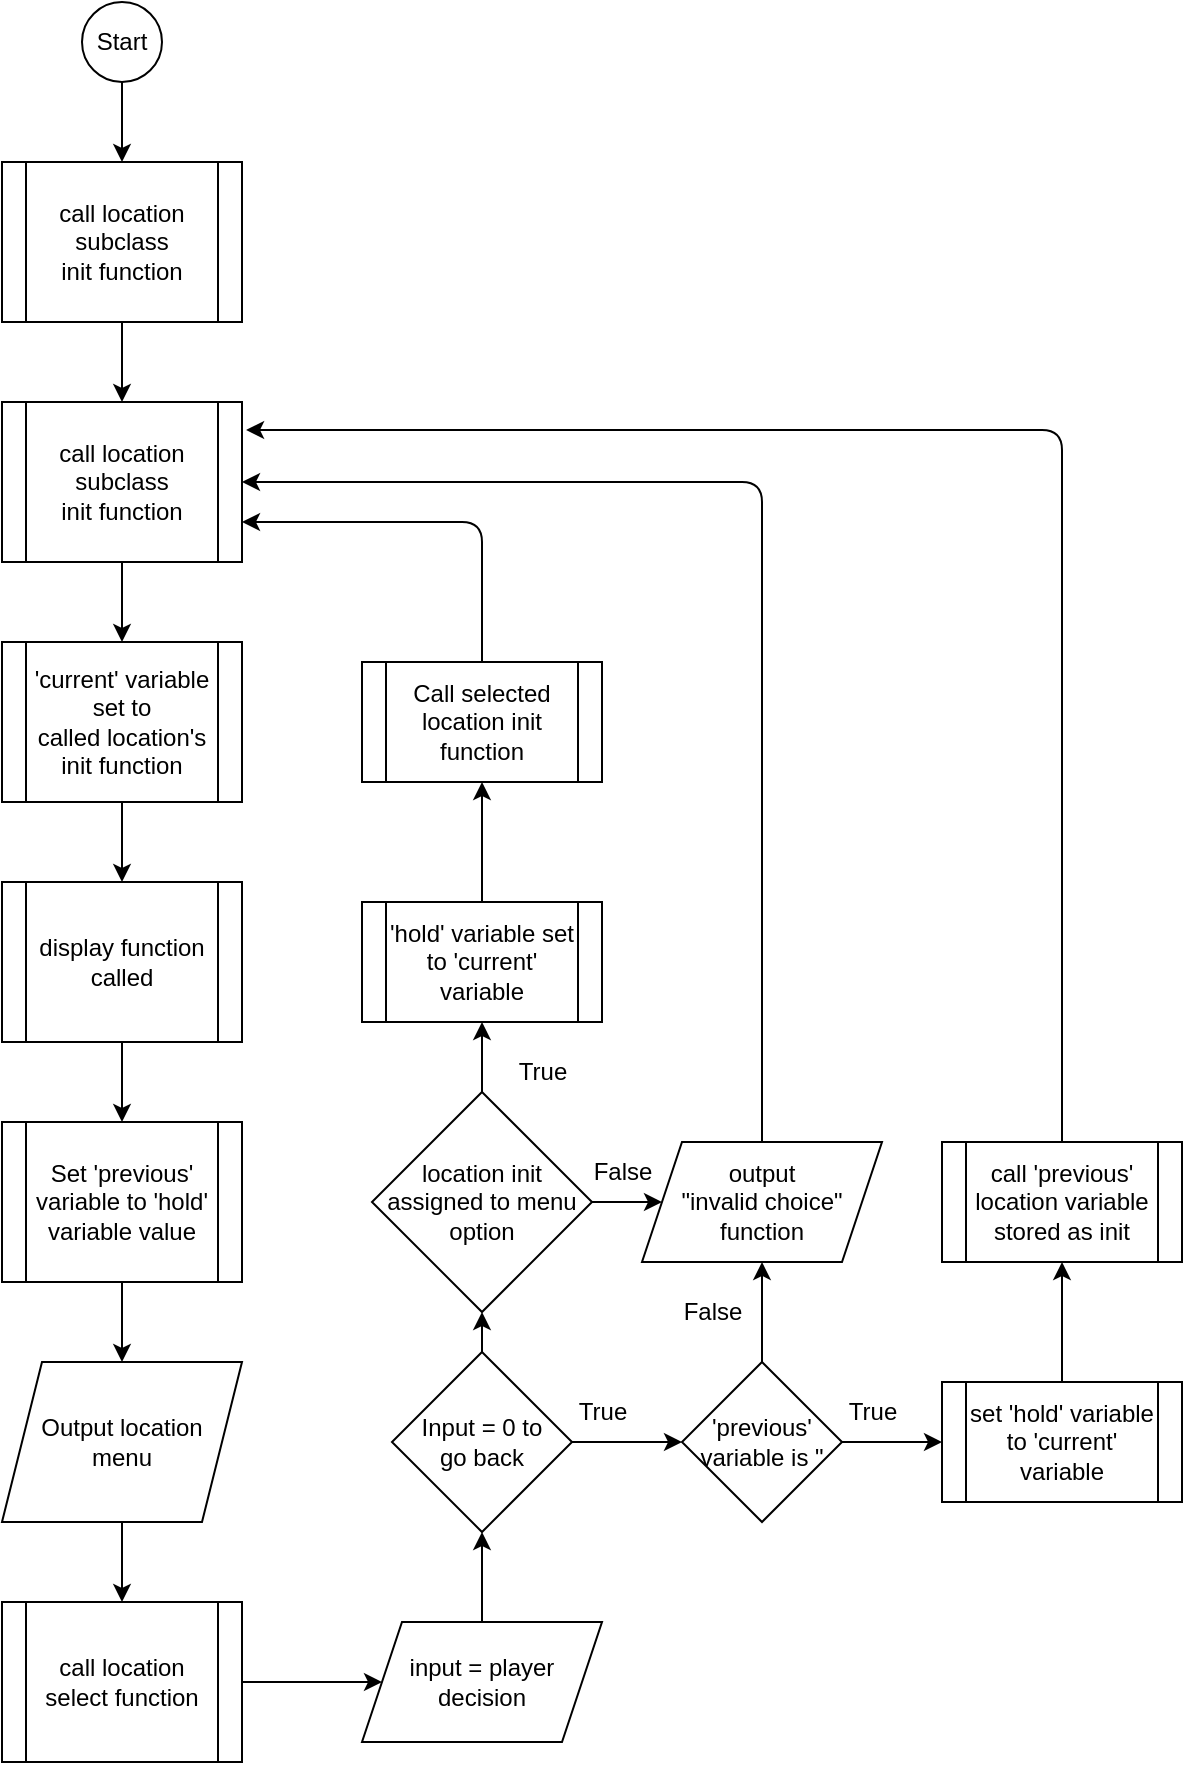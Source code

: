 <mxfile>
    <diagram id="kjtag-YSdcaUNRsOjh6R" name="Page-1">
        <mxGraphModel dx="938" dy="862" grid="1" gridSize="10" guides="1" tooltips="1" connect="1" arrows="1" fold="1" page="1" pageScale="1" pageWidth="1169" pageHeight="1654" math="0" shadow="0">
            <root>
                <mxCell id="0"/>
                <mxCell id="1" parent="0"/>
                <mxCell id="17" style="edgeStyle=none;html=1;exitX=0.5;exitY=1;exitDx=0;exitDy=0;entryX=0.5;entryY=0;entryDx=0;entryDy=0;" parent="1" source="2" edge="1">
                    <mxGeometry relative="1" as="geometry">
                        <mxPoint x="120.0" y="120" as="targetPoint"/>
                    </mxGeometry>
                </mxCell>
                <mxCell id="2" value="Start" style="ellipse;whiteSpace=wrap;html=1;" parent="1" vertex="1">
                    <mxGeometry x="100" y="40" width="40" height="40" as="geometry"/>
                </mxCell>
                <mxCell id="30" style="edgeStyle=none;html=1;exitX=0.5;exitY=1;exitDx=0;exitDy=0;entryX=0.5;entryY=0;entryDx=0;entryDy=0;" parent="1" target="14" edge="1">
                    <mxGeometry relative="1" as="geometry">
                        <mxPoint x="120.0" y="200" as="sourcePoint"/>
                    </mxGeometry>
                </mxCell>
                <mxCell id="34" style="edgeStyle=none;html=1;exitX=0.5;exitY=1;exitDx=0;exitDy=0;entryX=0.5;entryY=0;entryDx=0;entryDy=0;" parent="1" source="14" target="16" edge="1">
                    <mxGeometry relative="1" as="geometry"/>
                </mxCell>
                <mxCell id="14" value="call location&lt;br&gt;subclass&lt;br&gt;init function" style="shape=process;whiteSpace=wrap;html=1;backgroundOutline=1;" parent="1" vertex="1">
                    <mxGeometry x="60" y="240" width="120" height="80" as="geometry"/>
                </mxCell>
                <mxCell id="52" style="edgeStyle=none;html=1;exitX=0.5;exitY=1;exitDx=0;exitDy=0;entryX=0.5;entryY=0;entryDx=0;entryDy=0;" parent="1" source="16" target="21" edge="1">
                    <mxGeometry relative="1" as="geometry"/>
                </mxCell>
                <mxCell id="16" value="'current' variable set to&lt;br&gt;called location's&lt;br&gt;init function" style="shape=process;whiteSpace=wrap;html=1;backgroundOutline=1;" parent="1" vertex="1">
                    <mxGeometry x="60" y="360" width="120" height="80" as="geometry"/>
                </mxCell>
                <mxCell id="38" style="edgeStyle=none;html=1;exitX=0.5;exitY=1;exitDx=0;exitDy=0;entryX=0.5;entryY=0;entryDx=0;entryDy=0;" parent="1" source="21" target="22" edge="1">
                    <mxGeometry relative="1" as="geometry"/>
                </mxCell>
                <mxCell id="21" value="display function called" style="shape=process;whiteSpace=wrap;html=1;backgroundOutline=1;" parent="1" vertex="1">
                    <mxGeometry x="60" y="480" width="120" height="80" as="geometry"/>
                </mxCell>
                <mxCell id="39" style="edgeStyle=none;html=1;exitX=0.5;exitY=1;exitDx=0;exitDy=0;" parent="1" source="22" target="28" edge="1">
                    <mxGeometry relative="1" as="geometry"/>
                </mxCell>
                <mxCell id="22" value="Set 'previous' variable to 'hold' variable value" style="shape=process;whiteSpace=wrap;html=1;backgroundOutline=1;" parent="1" vertex="1">
                    <mxGeometry x="60" y="600" width="120" height="80" as="geometry"/>
                </mxCell>
                <mxCell id="41" style="edgeStyle=none;html=1;exitX=1;exitY=0.5;exitDx=0;exitDy=0;entryX=0;entryY=0.5;entryDx=0;entryDy=0;" parent="1" source="23" target="29" edge="1">
                    <mxGeometry relative="1" as="geometry"/>
                </mxCell>
                <mxCell id="23" value="call location select function" style="shape=process;whiteSpace=wrap;html=1;backgroundOutline=1;" parent="1" vertex="1">
                    <mxGeometry x="60" y="840" width="120" height="80" as="geometry"/>
                </mxCell>
                <mxCell id="43" style="edgeStyle=none;html=1;exitX=1;exitY=0.5;exitDx=0;exitDy=0;entryX=0;entryY=0.5;entryDx=0;entryDy=0;" parent="1" source="25" target="32" edge="1">
                    <mxGeometry relative="1" as="geometry"/>
                </mxCell>
                <mxCell id="59" style="edgeStyle=none;html=1;exitX=0.5;exitY=0;exitDx=0;exitDy=0;entryX=0.5;entryY=1;entryDx=0;entryDy=0;" parent="1" source="25" target="55" edge="1">
                    <mxGeometry relative="1" as="geometry"/>
                </mxCell>
                <mxCell id="25" value="Input = 0 to&lt;br&gt;go back" style="rhombus;whiteSpace=wrap;html=1;" parent="1" vertex="1">
                    <mxGeometry x="255" y="715" width="90" height="90" as="geometry"/>
                </mxCell>
                <mxCell id="40" style="edgeStyle=none;html=1;exitX=0.5;exitY=1;exitDx=0;exitDy=0;entryX=0.5;entryY=0;entryDx=0;entryDy=0;" parent="1" source="28" target="23" edge="1">
                    <mxGeometry relative="1" as="geometry"/>
                </mxCell>
                <mxCell id="28" value="Output location&lt;br&gt;menu" style="shape=parallelogram;perimeter=parallelogramPerimeter;whiteSpace=wrap;html=1;fixedSize=1;" parent="1" vertex="1">
                    <mxGeometry x="60" y="720" width="120" height="80" as="geometry"/>
                </mxCell>
                <mxCell id="42" style="edgeStyle=none;html=1;exitX=0.5;exitY=0;exitDx=0;exitDy=0;entryX=0.5;entryY=1;entryDx=0;entryDy=0;" parent="1" source="29" target="25" edge="1">
                    <mxGeometry relative="1" as="geometry"/>
                </mxCell>
                <mxCell id="29" value="input = player decision" style="shape=parallelogram;perimeter=parallelogramPerimeter;whiteSpace=wrap;html=1;fixedSize=1;" parent="1" vertex="1">
                    <mxGeometry x="240" y="850" width="120" height="60" as="geometry"/>
                </mxCell>
                <mxCell id="66" style="edgeStyle=none;html=1;exitX=0.5;exitY=0;exitDx=0;exitDy=0;entryX=1.017;entryY=0.175;entryDx=0;entryDy=0;entryPerimeter=0;" parent="1" source="31" target="14" edge="1">
                    <mxGeometry relative="1" as="geometry">
                        <Array as="points">
                            <mxPoint x="590" y="254"/>
                        </Array>
                    </mxGeometry>
                </mxCell>
                <mxCell id="31" value="call 'previous' location variable stored as init" style="shape=process;whiteSpace=wrap;html=1;backgroundOutline=1;" parent="1" vertex="1">
                    <mxGeometry x="530" y="610" width="120" height="60" as="geometry"/>
                </mxCell>
                <mxCell id="45" style="edgeStyle=none;html=1;exitX=0.5;exitY=0;exitDx=0;exitDy=0;entryX=0.5;entryY=1;entryDx=0;entryDy=0;" parent="1" source="32" target="33" edge="1">
                    <mxGeometry relative="1" as="geometry"/>
                </mxCell>
                <mxCell id="50" style="edgeStyle=none;html=1;exitX=1;exitY=0.5;exitDx=0;exitDy=0;entryX=0;entryY=0.5;entryDx=0;entryDy=0;" parent="1" source="32" target="49" edge="1">
                    <mxGeometry relative="1" as="geometry"/>
                </mxCell>
                <mxCell id="32" value="'previous' variable is &quot;" style="rhombus;whiteSpace=wrap;html=1;" parent="1" vertex="1">
                    <mxGeometry x="400" y="720" width="80" height="80" as="geometry"/>
                </mxCell>
                <mxCell id="53" style="edgeStyle=none;html=1;exitX=0.5;exitY=0;exitDx=0;exitDy=0;entryX=1;entryY=0.5;entryDx=0;entryDy=0;" parent="1" source="33" target="14" edge="1">
                    <mxGeometry relative="1" as="geometry">
                        <mxPoint x="220" y="290" as="targetPoint"/>
                        <Array as="points">
                            <mxPoint x="440" y="280"/>
                        </Array>
                    </mxGeometry>
                </mxCell>
                <mxCell id="33" value="output &lt;br&gt;&quot;invalid choice&quot; function" style="shape=parallelogram;perimeter=parallelogramPerimeter;whiteSpace=wrap;html=1;fixedSize=1;" parent="1" vertex="1">
                    <mxGeometry x="380" y="610" width="120" height="60" as="geometry"/>
                </mxCell>
                <mxCell id="46" value="True" style="text;html=1;align=center;verticalAlign=middle;resizable=0;points=[];autosize=1;strokeColor=none;fillColor=none;" parent="1" vertex="1">
                    <mxGeometry x="335" y="730" width="50" height="30" as="geometry"/>
                </mxCell>
                <mxCell id="47" value="True" style="text;html=1;align=center;verticalAlign=middle;resizable=0;points=[];autosize=1;strokeColor=none;fillColor=none;" parent="1" vertex="1">
                    <mxGeometry x="470" y="730" width="50" height="30" as="geometry"/>
                </mxCell>
                <mxCell id="48" value="False" style="text;html=1;align=center;verticalAlign=middle;resizable=0;points=[];autosize=1;strokeColor=none;fillColor=none;" parent="1" vertex="1">
                    <mxGeometry x="390" y="680" width="50" height="30" as="geometry"/>
                </mxCell>
                <mxCell id="51" style="edgeStyle=none;html=1;exitX=0.5;exitY=1;exitDx=0;exitDy=0;" parent="1" source="49" target="31" edge="1">
                    <mxGeometry relative="1" as="geometry"/>
                </mxCell>
                <mxCell id="49" value="set 'hold' variable to 'current' variable" style="shape=process;whiteSpace=wrap;html=1;backgroundOutline=1;" parent="1" vertex="1">
                    <mxGeometry x="530" y="730" width="120" height="60" as="geometry"/>
                </mxCell>
                <mxCell id="63" style="edgeStyle=none;html=1;exitX=0.5;exitY=0;exitDx=0;exitDy=0;entryX=0.5;entryY=1;entryDx=0;entryDy=0;" parent="1" source="54" target="62" edge="1">
                    <mxGeometry relative="1" as="geometry"/>
                </mxCell>
                <mxCell id="54" value="'hold' variable set to 'current' variable" style="shape=process;whiteSpace=wrap;html=1;backgroundOutline=1;" parent="1" vertex="1">
                    <mxGeometry x="240" y="490" width="120" height="60" as="geometry"/>
                </mxCell>
                <mxCell id="57" style="edgeStyle=none;html=1;exitX=1;exitY=0.5;exitDx=0;exitDy=0;entryX=0;entryY=0.5;entryDx=0;entryDy=0;" parent="1" source="55" target="33" edge="1">
                    <mxGeometry relative="1" as="geometry"/>
                </mxCell>
                <mxCell id="60" style="edgeStyle=none;html=1;exitX=0.5;exitY=0;exitDx=0;exitDy=0;entryX=0.5;entryY=1;entryDx=0;entryDy=0;" parent="1" source="55" target="54" edge="1">
                    <mxGeometry relative="1" as="geometry"/>
                </mxCell>
                <mxCell id="55" value="location init assigned to menu option" style="rhombus;whiteSpace=wrap;html=1;" parent="1" vertex="1">
                    <mxGeometry x="245" y="585" width="110" height="110" as="geometry"/>
                </mxCell>
                <mxCell id="58" value="False" style="text;html=1;align=center;verticalAlign=middle;resizable=0;points=[];autosize=1;strokeColor=none;fillColor=none;" parent="1" vertex="1">
                    <mxGeometry x="345" y="610" width="50" height="30" as="geometry"/>
                </mxCell>
                <mxCell id="64" style="edgeStyle=none;html=1;exitX=0.5;exitY=0;exitDx=0;exitDy=0;entryX=1;entryY=0.75;entryDx=0;entryDy=0;" parent="1" source="62" target="14" edge="1">
                    <mxGeometry relative="1" as="geometry">
                        <mxPoint x="220" y="320" as="targetPoint"/>
                        <Array as="points">
                            <mxPoint x="300" y="300"/>
                        </Array>
                    </mxGeometry>
                </mxCell>
                <mxCell id="62" value="Call selected location init function" style="shape=process;whiteSpace=wrap;html=1;backgroundOutline=1;" parent="1" vertex="1">
                    <mxGeometry x="240" y="370" width="120" height="60" as="geometry"/>
                </mxCell>
                <mxCell id="67" value="call location&lt;br&gt;subclass&lt;br&gt;init function" style="shape=process;whiteSpace=wrap;html=1;backgroundOutline=1;" parent="1" vertex="1">
                    <mxGeometry x="60" y="120" width="120" height="80" as="geometry"/>
                </mxCell>
                <mxCell id="68" value="True" style="text;html=1;align=center;verticalAlign=middle;resizable=0;points=[];autosize=1;strokeColor=none;fillColor=none;" vertex="1" parent="1">
                    <mxGeometry x="305" y="560" width="50" height="30" as="geometry"/>
                </mxCell>
            </root>
        </mxGraphModel>
    </diagram>
</mxfile>